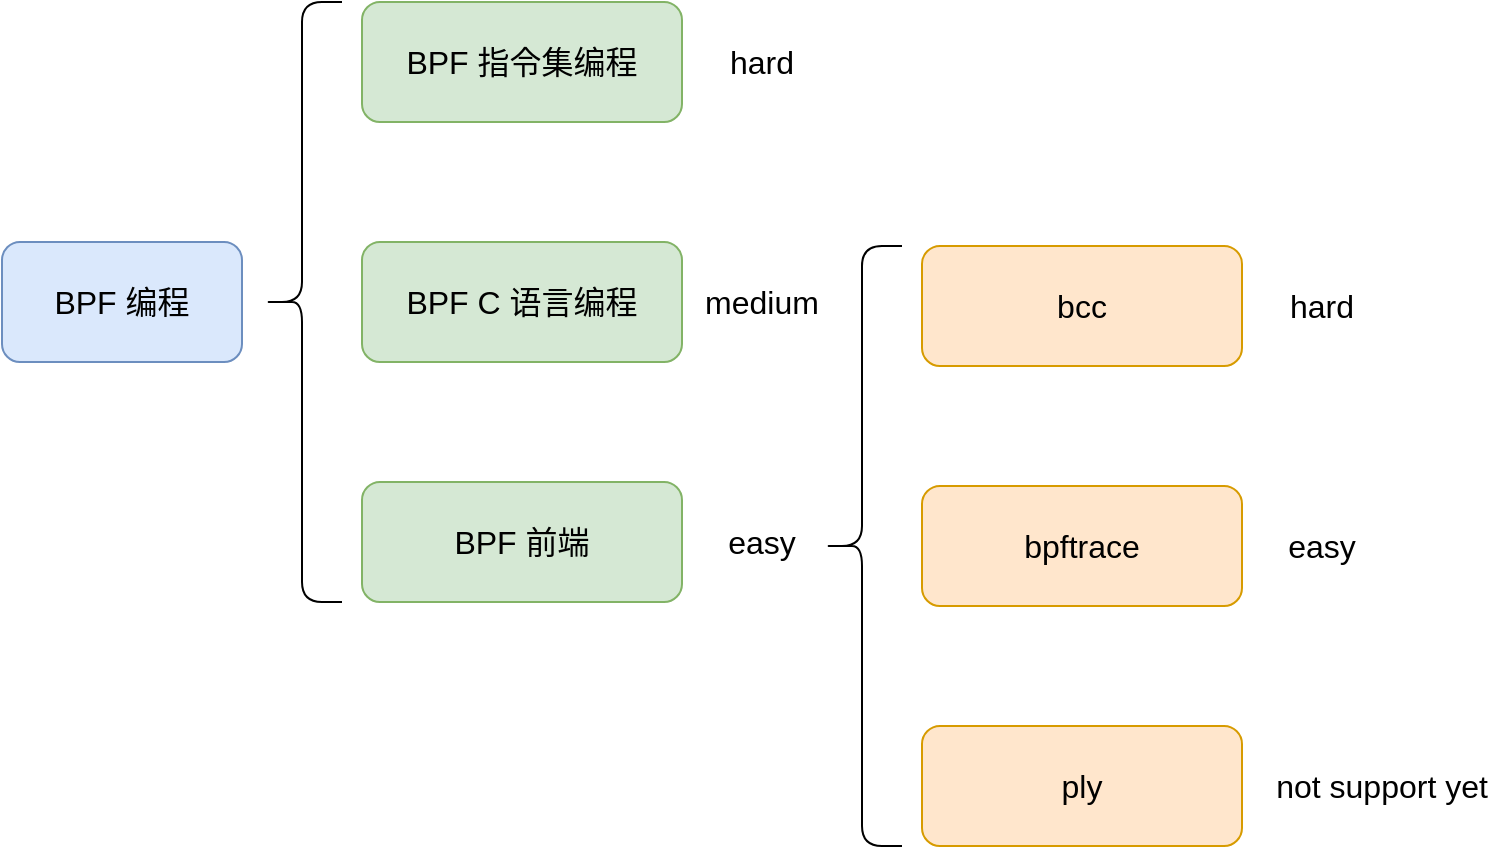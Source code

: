 <mxfile version="20.0.4" type="github">
  <diagram id="-dlRaBKnl42LZvgVq3CJ" name="Page-1">
    <mxGraphModel dx="1298" dy="738" grid="1" gridSize="10" guides="1" tooltips="1" connect="1" arrows="1" fold="1" page="1" pageScale="1" pageWidth="850" pageHeight="1100" math="0" shadow="0">
      <root>
        <mxCell id="0" />
        <mxCell id="1" parent="0" />
        <mxCell id="JyznrhnqhkmJ7ZB6tYjq-1" value="&lt;font style=&quot;font-size: 16px;&quot;&gt;BPF 编程&lt;/font&gt;" style="rounded=1;whiteSpace=wrap;html=1;fillColor=#dae8fc;strokeColor=#6c8ebf;" vertex="1" parent="1">
          <mxGeometry x="40" y="260" width="120" height="60" as="geometry" />
        </mxCell>
        <mxCell id="JyznrhnqhkmJ7ZB6tYjq-2" value="" style="shape=curlyBracket;whiteSpace=wrap;html=1;rounded=1;fontSize=16;" vertex="1" parent="1">
          <mxGeometry x="170" y="140" width="40" height="300" as="geometry" />
        </mxCell>
        <mxCell id="JyznrhnqhkmJ7ZB6tYjq-3" value="&lt;font style=&quot;font-size: 16px;&quot;&gt;BPF 指令集编程&lt;/font&gt;" style="rounded=1;whiteSpace=wrap;html=1;fillColor=#d5e8d4;strokeColor=#82b366;" vertex="1" parent="1">
          <mxGeometry x="220" y="140" width="160" height="60" as="geometry" />
        </mxCell>
        <mxCell id="JyznrhnqhkmJ7ZB6tYjq-4" value="&lt;font style=&quot;font-size: 16px;&quot;&gt;BPF C 语言编程&lt;/font&gt;" style="rounded=1;whiteSpace=wrap;html=1;fillColor=#d5e8d4;strokeColor=#82b366;" vertex="1" parent="1">
          <mxGeometry x="220" y="260" width="160" height="60" as="geometry" />
        </mxCell>
        <mxCell id="JyznrhnqhkmJ7ZB6tYjq-5" value="&lt;font style=&quot;font-size: 16px;&quot;&gt;BPF 前端&lt;/font&gt;" style="rounded=1;whiteSpace=wrap;html=1;fillColor=#d5e8d4;strokeColor=#82b366;" vertex="1" parent="1">
          <mxGeometry x="220" y="380" width="160" height="60" as="geometry" />
        </mxCell>
        <mxCell id="JyznrhnqhkmJ7ZB6tYjq-6" value="hard" style="text;html=1;strokeColor=none;fillColor=none;align=center;verticalAlign=middle;whiteSpace=wrap;rounded=0;fontSize=16;" vertex="1" parent="1">
          <mxGeometry x="390" y="155" width="60" height="30" as="geometry" />
        </mxCell>
        <mxCell id="JyznrhnqhkmJ7ZB6tYjq-7" value="medium" style="text;html=1;strokeColor=none;fillColor=none;align=center;verticalAlign=middle;whiteSpace=wrap;rounded=0;fontSize=16;" vertex="1" parent="1">
          <mxGeometry x="390" y="275" width="60" height="30" as="geometry" />
        </mxCell>
        <mxCell id="JyznrhnqhkmJ7ZB6tYjq-8" value="easy" style="text;html=1;strokeColor=none;fillColor=none;align=center;verticalAlign=middle;whiteSpace=wrap;rounded=0;fontSize=16;" vertex="1" parent="1">
          <mxGeometry x="390" y="395" width="60" height="30" as="geometry" />
        </mxCell>
        <mxCell id="JyznrhnqhkmJ7ZB6tYjq-9" value="" style="shape=curlyBracket;whiteSpace=wrap;html=1;rounded=1;fontSize=16;" vertex="1" parent="1">
          <mxGeometry x="450" y="262" width="40" height="300" as="geometry" />
        </mxCell>
        <mxCell id="JyznrhnqhkmJ7ZB6tYjq-10" value="&lt;font style=&quot;font-size: 16px;&quot;&gt;bcc&lt;/font&gt;" style="rounded=1;whiteSpace=wrap;html=1;fillColor=#ffe6cc;strokeColor=#d79b00;" vertex="1" parent="1">
          <mxGeometry x="500" y="262" width="160" height="60" as="geometry" />
        </mxCell>
        <mxCell id="JyznrhnqhkmJ7ZB6tYjq-11" value="&lt;font style=&quot;font-size: 16px;&quot;&gt;bpftrace&lt;/font&gt;" style="rounded=1;whiteSpace=wrap;html=1;fillColor=#ffe6cc;strokeColor=#d79b00;" vertex="1" parent="1">
          <mxGeometry x="500" y="382" width="160" height="60" as="geometry" />
        </mxCell>
        <mxCell id="JyznrhnqhkmJ7ZB6tYjq-12" value="&lt;font style=&quot;font-size: 16px;&quot;&gt;ply&lt;/font&gt;" style="rounded=1;whiteSpace=wrap;html=1;fillColor=#ffe6cc;strokeColor=#d79b00;" vertex="1" parent="1">
          <mxGeometry x="500" y="502" width="160" height="60" as="geometry" />
        </mxCell>
        <mxCell id="JyznrhnqhkmJ7ZB6tYjq-13" value="hard" style="text;html=1;strokeColor=none;fillColor=none;align=center;verticalAlign=middle;whiteSpace=wrap;rounded=0;fontSize=16;" vertex="1" parent="1">
          <mxGeometry x="670" y="277" width="60" height="30" as="geometry" />
        </mxCell>
        <mxCell id="JyznrhnqhkmJ7ZB6tYjq-14" value="easy" style="text;html=1;strokeColor=none;fillColor=none;align=center;verticalAlign=middle;whiteSpace=wrap;rounded=0;fontSize=16;" vertex="1" parent="1">
          <mxGeometry x="670" y="397" width="60" height="30" as="geometry" />
        </mxCell>
        <mxCell id="JyznrhnqhkmJ7ZB6tYjq-15" value="not support yet" style="text;html=1;strokeColor=none;fillColor=none;align=center;verticalAlign=middle;whiteSpace=wrap;rounded=0;fontSize=16;" vertex="1" parent="1">
          <mxGeometry x="670" y="517" width="120" height="30" as="geometry" />
        </mxCell>
      </root>
    </mxGraphModel>
  </diagram>
</mxfile>
